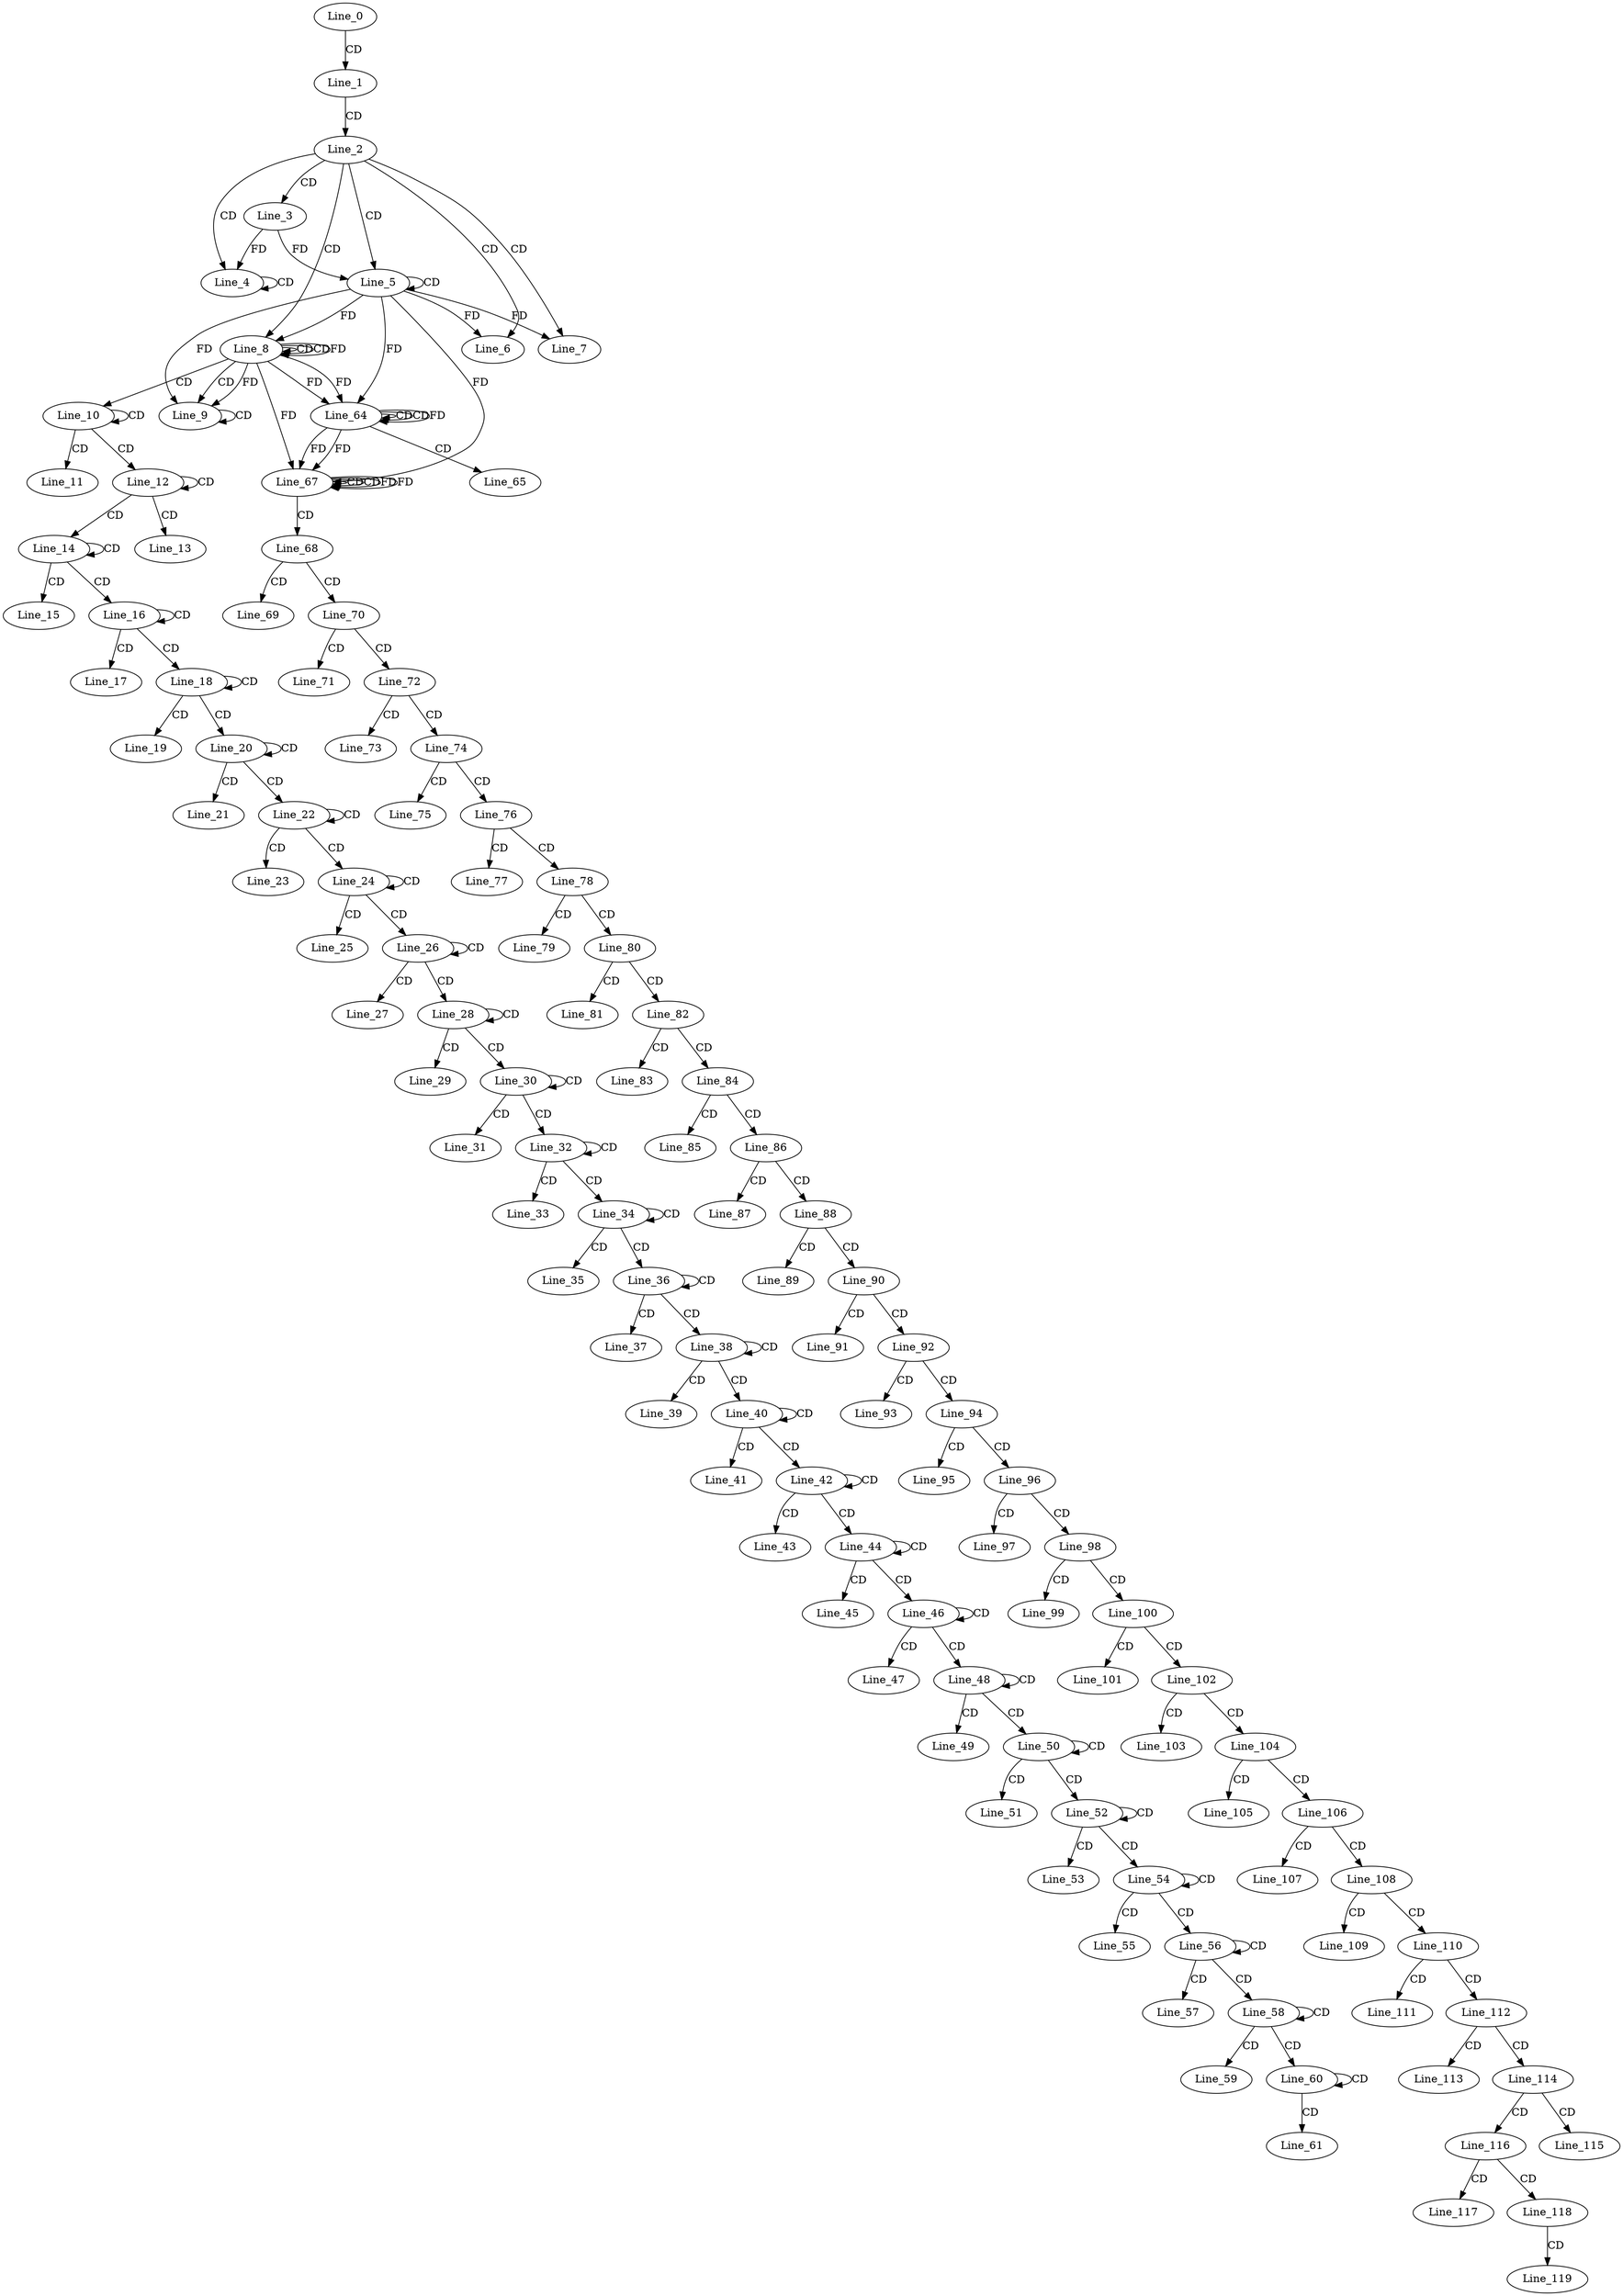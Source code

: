 digraph G {
  Line_0;
  Line_1;
  Line_2;
  Line_3;
  Line_4;
  Line_4;
  Line_5;
  Line_5;
  Line_6;
  Line_6;
  Line_7;
  Line_7;
  Line_8;
  Line_8;
  Line_8;
  Line_8;
  Line_9;
  Line_9;
  Line_10;
  Line_10;
  Line_11;
  Line_12;
  Line_12;
  Line_13;
  Line_14;
  Line_14;
  Line_15;
  Line_16;
  Line_16;
  Line_17;
  Line_18;
  Line_18;
  Line_19;
  Line_20;
  Line_20;
  Line_21;
  Line_22;
  Line_22;
  Line_23;
  Line_24;
  Line_24;
  Line_25;
  Line_26;
  Line_26;
  Line_27;
  Line_28;
  Line_28;
  Line_29;
  Line_30;
  Line_30;
  Line_31;
  Line_32;
  Line_32;
  Line_33;
  Line_34;
  Line_34;
  Line_35;
  Line_36;
  Line_36;
  Line_37;
  Line_38;
  Line_38;
  Line_39;
  Line_40;
  Line_40;
  Line_41;
  Line_42;
  Line_42;
  Line_43;
  Line_44;
  Line_44;
  Line_45;
  Line_46;
  Line_46;
  Line_47;
  Line_48;
  Line_48;
  Line_49;
  Line_50;
  Line_50;
  Line_51;
  Line_52;
  Line_52;
  Line_53;
  Line_54;
  Line_54;
  Line_55;
  Line_56;
  Line_56;
  Line_57;
  Line_58;
  Line_58;
  Line_59;
  Line_60;
  Line_60;
  Line_61;
  Line_64;
  Line_64;
  Line_64;
  Line_64;
  Line_65;
  Line_67;
  Line_67;
  Line_67;
  Line_67;
  Line_68;
  Line_69;
  Line_70;
  Line_71;
  Line_72;
  Line_73;
  Line_74;
  Line_75;
  Line_76;
  Line_77;
  Line_78;
  Line_79;
  Line_80;
  Line_81;
  Line_82;
  Line_83;
  Line_84;
  Line_85;
  Line_86;
  Line_87;
  Line_88;
  Line_89;
  Line_90;
  Line_91;
  Line_92;
  Line_93;
  Line_94;
  Line_95;
  Line_96;
  Line_97;
  Line_98;
  Line_99;
  Line_100;
  Line_101;
  Line_102;
  Line_103;
  Line_104;
  Line_105;
  Line_106;
  Line_107;
  Line_108;
  Line_109;
  Line_110;
  Line_111;
  Line_112;
  Line_113;
  Line_114;
  Line_115;
  Line_116;
  Line_117;
  Line_118;
  Line_119;
  Line_0 -> Line_1 [ label="CD" ];
  Line_1 -> Line_2 [ label="CD" ];
  Line_2 -> Line_3 [ label="CD" ];
  Line_2 -> Line_4 [ label="CD" ];
  Line_4 -> Line_4 [ label="CD" ];
  Line_3 -> Line_4 [ label="FD" ];
  Line_2 -> Line_5 [ label="CD" ];
  Line_5 -> Line_5 [ label="CD" ];
  Line_3 -> Line_5 [ label="FD" ];
  Line_2 -> Line_6 [ label="CD" ];
  Line_5 -> Line_6 [ label="FD" ];
  Line_2 -> Line_7 [ label="CD" ];
  Line_5 -> Line_7 [ label="FD" ];
  Line_2 -> Line_8 [ label="CD" ];
  Line_8 -> Line_8 [ label="CD" ];
  Line_8 -> Line_8 [ label="CD" ];
  Line_5 -> Line_8 [ label="FD" ];
  Line_8 -> Line_8 [ label="FD" ];
  Line_8 -> Line_9 [ label="CD" ];
  Line_9 -> Line_9 [ label="CD" ];
  Line_5 -> Line_9 [ label="FD" ];
  Line_8 -> Line_9 [ label="FD" ];
  Line_8 -> Line_10 [ label="CD" ];
  Line_10 -> Line_10 [ label="CD" ];
  Line_10 -> Line_11 [ label="CD" ];
  Line_10 -> Line_12 [ label="CD" ];
  Line_12 -> Line_12 [ label="CD" ];
  Line_12 -> Line_13 [ label="CD" ];
  Line_12 -> Line_14 [ label="CD" ];
  Line_14 -> Line_14 [ label="CD" ];
  Line_14 -> Line_15 [ label="CD" ];
  Line_14 -> Line_16 [ label="CD" ];
  Line_16 -> Line_16 [ label="CD" ];
  Line_16 -> Line_17 [ label="CD" ];
  Line_16 -> Line_18 [ label="CD" ];
  Line_18 -> Line_18 [ label="CD" ];
  Line_18 -> Line_19 [ label="CD" ];
  Line_18 -> Line_20 [ label="CD" ];
  Line_20 -> Line_20 [ label="CD" ];
  Line_20 -> Line_21 [ label="CD" ];
  Line_20 -> Line_22 [ label="CD" ];
  Line_22 -> Line_22 [ label="CD" ];
  Line_22 -> Line_23 [ label="CD" ];
  Line_22 -> Line_24 [ label="CD" ];
  Line_24 -> Line_24 [ label="CD" ];
  Line_24 -> Line_25 [ label="CD" ];
  Line_24 -> Line_26 [ label="CD" ];
  Line_26 -> Line_26 [ label="CD" ];
  Line_26 -> Line_27 [ label="CD" ];
  Line_26 -> Line_28 [ label="CD" ];
  Line_28 -> Line_28 [ label="CD" ];
  Line_28 -> Line_29 [ label="CD" ];
  Line_28 -> Line_30 [ label="CD" ];
  Line_30 -> Line_30 [ label="CD" ];
  Line_30 -> Line_31 [ label="CD" ];
  Line_30 -> Line_32 [ label="CD" ];
  Line_32 -> Line_32 [ label="CD" ];
  Line_32 -> Line_33 [ label="CD" ];
  Line_32 -> Line_34 [ label="CD" ];
  Line_34 -> Line_34 [ label="CD" ];
  Line_34 -> Line_35 [ label="CD" ];
  Line_34 -> Line_36 [ label="CD" ];
  Line_36 -> Line_36 [ label="CD" ];
  Line_36 -> Line_37 [ label="CD" ];
  Line_36 -> Line_38 [ label="CD" ];
  Line_38 -> Line_38 [ label="CD" ];
  Line_38 -> Line_39 [ label="CD" ];
  Line_38 -> Line_40 [ label="CD" ];
  Line_40 -> Line_40 [ label="CD" ];
  Line_40 -> Line_41 [ label="CD" ];
  Line_40 -> Line_42 [ label="CD" ];
  Line_42 -> Line_42 [ label="CD" ];
  Line_42 -> Line_43 [ label="CD" ];
  Line_42 -> Line_44 [ label="CD" ];
  Line_44 -> Line_44 [ label="CD" ];
  Line_44 -> Line_45 [ label="CD" ];
  Line_44 -> Line_46 [ label="CD" ];
  Line_46 -> Line_46 [ label="CD" ];
  Line_46 -> Line_47 [ label="CD" ];
  Line_46 -> Line_48 [ label="CD" ];
  Line_48 -> Line_48 [ label="CD" ];
  Line_48 -> Line_49 [ label="CD" ];
  Line_48 -> Line_50 [ label="CD" ];
  Line_50 -> Line_50 [ label="CD" ];
  Line_50 -> Line_51 [ label="CD" ];
  Line_50 -> Line_52 [ label="CD" ];
  Line_52 -> Line_52 [ label="CD" ];
  Line_52 -> Line_53 [ label="CD" ];
  Line_52 -> Line_54 [ label="CD" ];
  Line_54 -> Line_54 [ label="CD" ];
  Line_54 -> Line_55 [ label="CD" ];
  Line_54 -> Line_56 [ label="CD" ];
  Line_56 -> Line_56 [ label="CD" ];
  Line_56 -> Line_57 [ label="CD" ];
  Line_56 -> Line_58 [ label="CD" ];
  Line_58 -> Line_58 [ label="CD" ];
  Line_58 -> Line_59 [ label="CD" ];
  Line_58 -> Line_60 [ label="CD" ];
  Line_60 -> Line_60 [ label="CD" ];
  Line_60 -> Line_61 [ label="CD" ];
  Line_64 -> Line_64 [ label="CD" ];
  Line_8 -> Line_64 [ label="FD" ];
  Line_5 -> Line_64 [ label="FD" ];
  Line_64 -> Line_64 [ label="CD" ];
  Line_64 -> Line_64 [ label="FD" ];
  Line_8 -> Line_64 [ label="FD" ];
  Line_64 -> Line_65 [ label="CD" ];
  Line_67 -> Line_67 [ label="CD" ];
  Line_64 -> Line_67 [ label="FD" ];
  Line_5 -> Line_67 [ label="FD" ];
  Line_67 -> Line_67 [ label="CD" ];
  Line_67 -> Line_67 [ label="FD" ];
  Line_64 -> Line_67 [ label="FD" ];
  Line_8 -> Line_67 [ label="FD" ];
  Line_67 -> Line_68 [ label="CD" ];
  Line_68 -> Line_69 [ label="CD" ];
  Line_68 -> Line_70 [ label="CD" ];
  Line_70 -> Line_71 [ label="CD" ];
  Line_70 -> Line_72 [ label="CD" ];
  Line_72 -> Line_73 [ label="CD" ];
  Line_72 -> Line_74 [ label="CD" ];
  Line_74 -> Line_75 [ label="CD" ];
  Line_74 -> Line_76 [ label="CD" ];
  Line_76 -> Line_77 [ label="CD" ];
  Line_76 -> Line_78 [ label="CD" ];
  Line_78 -> Line_79 [ label="CD" ];
  Line_78 -> Line_80 [ label="CD" ];
  Line_80 -> Line_81 [ label="CD" ];
  Line_80 -> Line_82 [ label="CD" ];
  Line_82 -> Line_83 [ label="CD" ];
  Line_82 -> Line_84 [ label="CD" ];
  Line_84 -> Line_85 [ label="CD" ];
  Line_84 -> Line_86 [ label="CD" ];
  Line_86 -> Line_87 [ label="CD" ];
  Line_86 -> Line_88 [ label="CD" ];
  Line_88 -> Line_89 [ label="CD" ];
  Line_88 -> Line_90 [ label="CD" ];
  Line_90 -> Line_91 [ label="CD" ];
  Line_90 -> Line_92 [ label="CD" ];
  Line_92 -> Line_93 [ label="CD" ];
  Line_92 -> Line_94 [ label="CD" ];
  Line_94 -> Line_95 [ label="CD" ];
  Line_94 -> Line_96 [ label="CD" ];
  Line_96 -> Line_97 [ label="CD" ];
  Line_96 -> Line_98 [ label="CD" ];
  Line_98 -> Line_99 [ label="CD" ];
  Line_98 -> Line_100 [ label="CD" ];
  Line_100 -> Line_101 [ label="CD" ];
  Line_100 -> Line_102 [ label="CD" ];
  Line_102 -> Line_103 [ label="CD" ];
  Line_102 -> Line_104 [ label="CD" ];
  Line_104 -> Line_105 [ label="CD" ];
  Line_104 -> Line_106 [ label="CD" ];
  Line_106 -> Line_107 [ label="CD" ];
  Line_106 -> Line_108 [ label="CD" ];
  Line_108 -> Line_109 [ label="CD" ];
  Line_108 -> Line_110 [ label="CD" ];
  Line_110 -> Line_111 [ label="CD" ];
  Line_110 -> Line_112 [ label="CD" ];
  Line_112 -> Line_113 [ label="CD" ];
  Line_112 -> Line_114 [ label="CD" ];
  Line_114 -> Line_115 [ label="CD" ];
  Line_114 -> Line_116 [ label="CD" ];
  Line_116 -> Line_117 [ label="CD" ];
  Line_116 -> Line_118 [ label="CD" ];
  Line_118 -> Line_119 [ label="CD" ];
  Line_67 -> Line_67 [ label="FD" ];
}
